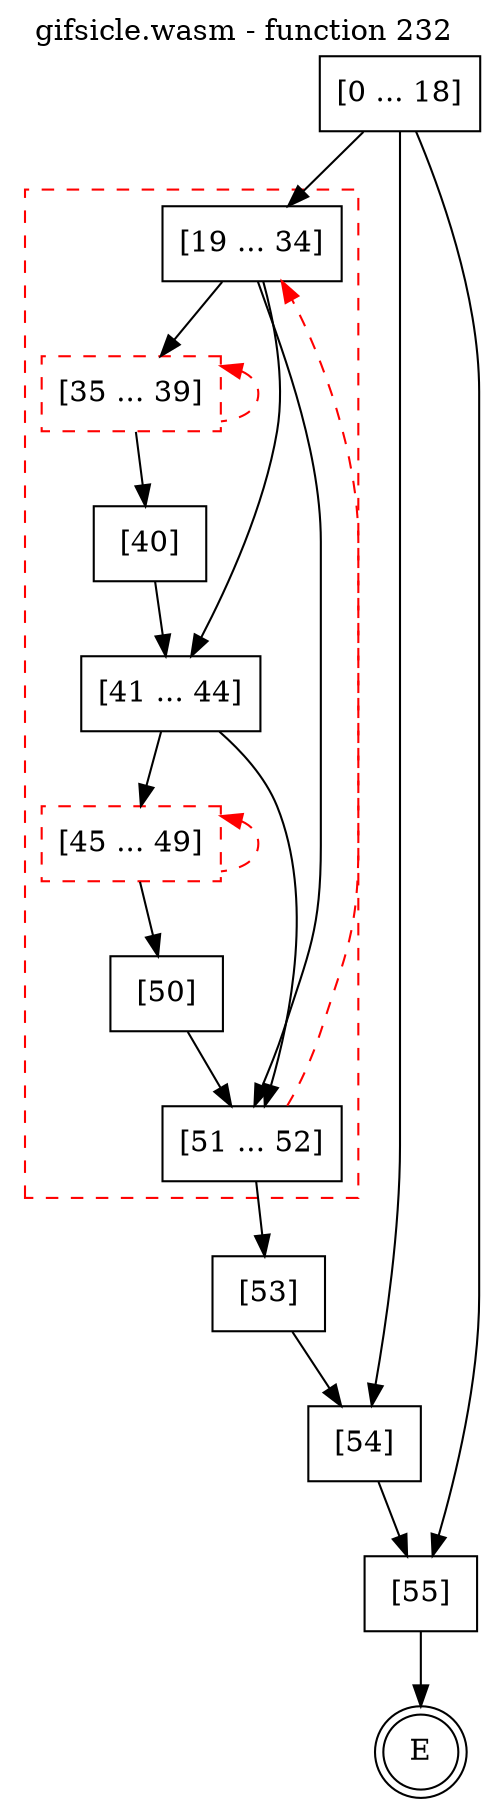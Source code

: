 digraph finite_state_machine {
    label = "gifsicle.wasm - function 232"
    labelloc =  t
    labelfontsize = 16
    labelfontcolor = black
    labelfontname = "Helvetica"
    node [shape = doublecircle]; E ;
    node [shape = box];
    node [shape=box, color=black, style=solid] 0[label="[0 ... 18]"]
    subgraph cluster_19{
    label = "";
    style = dashed color = red;
    node [shape=box, color=black, style=solid] 19[label="[19 ... 34]"]
    node [shape=box, color=red, style=dashed] 35[label="[35 ... 39]"]
    node [shape=box, color=black, style=solid] 40[label="[40]"]
    node [shape=box, color=black, style=solid] 41[label="[41 ... 44]"]
    node [shape=box, color=red, style=dashed] 45[label="[45 ... 49]"]
    node [shape=box, color=black, style=solid] 50[label="[50]"]
    node [shape=box, color=black, style=solid] 51[label="[51 ... 52]"]
    }
    node [shape=box, color=black, style=solid] 53[label="[53]"]
    node [shape=box, color=black, style=solid] 54[label="[54]"]
    node [shape=box, color=black, style=solid] 55[label="[55]"]
    0 -> 19;
    0 -> 54;
    0 -> 55;
    19 -> 35;
    19 -> 41;
    19 -> 51;
    35 -> 40;
    35 -> 35[style="dashed" color="red" dir=back];
    40 -> 41;
    41 -> 45;
    41 -> 51;
    45 -> 50;
    45 -> 45[style="dashed" color="red" dir=back];
    50 -> 51;
    51 -> 19[style="dashed" color="red"];
    51 -> 53;
    53 -> 54;
    54 -> 55;
    55 -> E;
}

